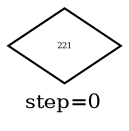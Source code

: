 digraph {
  graph  [labelloc=bottom,labeljust=left,fontsize="10",label="step=0"];
  "221" [shape=diamond,peripheries="1",label=<<FONT POINT-SIZE='4'>221</FONT>>,labelfontcolor=black,color=black];
}